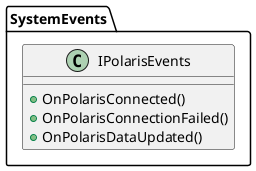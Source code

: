 @startuml IPolarisEvents

package SystemEvents {

class IPolarisEvents
{
    +OnPolarisConnected()
    +OnPolarisConnectionFailed()
    +OnPolarisDataUpdated()
}

}

@enduml

